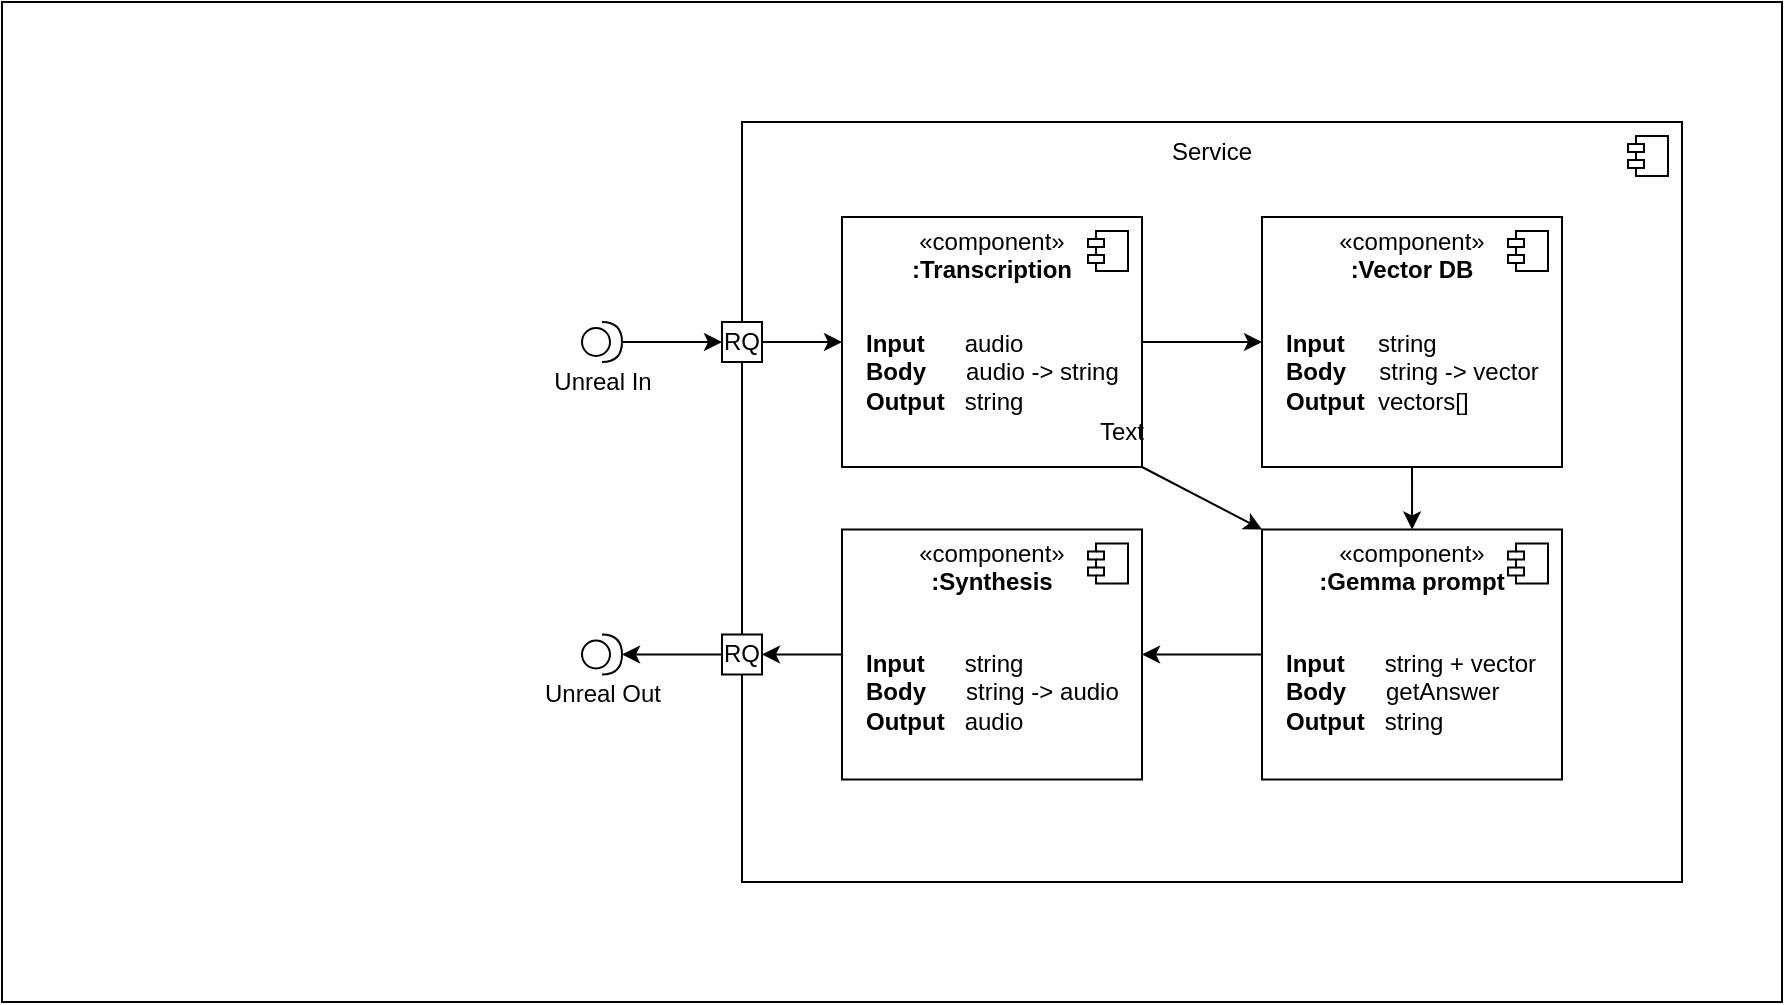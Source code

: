 <mxfile version="24.8.6">
  <diagram name="Page-1" id="5f0bae14-7c28-e335-631c-24af17079c00">
    <mxGraphModel dx="2774" dy="780" grid="1" gridSize="10" guides="1" tooltips="1" connect="1" arrows="1" fold="1" page="1" pageScale="1" pageWidth="1100" pageHeight="850" background="none" math="0" shadow="0">
      <root>
        <mxCell id="0" />
        <mxCell id="1" parent="0" />
        <mxCell id="a2tzq_wGkmX5_Wx_aX-q-1" value="" style="rounded=0;whiteSpace=wrap;html=1;" parent="1" vertex="1">
          <mxGeometry x="-300" y="20" width="890" height="500" as="geometry" />
        </mxCell>
        <mxCell id="4qVFse0KTavi1HOqDE_T-1" value="" style="html=1;dropTarget=0;whiteSpace=wrap;" parent="1" vertex="1">
          <mxGeometry x="70" y="80" width="470" height="380" as="geometry" />
        </mxCell>
        <mxCell id="4qVFse0KTavi1HOqDE_T-2" value="" style="shape=module;jettyWidth=8;jettyHeight=4;" parent="4qVFse0KTavi1HOqDE_T-1" vertex="1">
          <mxGeometry x="1" width="20" height="20" relative="1" as="geometry">
            <mxPoint x="-27" y="7" as="offset" />
          </mxGeometry>
        </mxCell>
        <mxCell id="uGzlzYweCg2cSBXO9FAN-8" style="edgeStyle=orthogonalEdgeStyle;rounded=0;orthogonalLoop=1;jettySize=auto;html=1;exitX=1;exitY=0.5;exitDx=0;exitDy=0;exitPerimeter=0;entryX=0;entryY=0.5;entryDx=0;entryDy=0;" parent="1" source="uGzlzYweCg2cSBXO9FAN-1" target="uGzlzYweCg2cSBXO9FAN-4" edge="1">
          <mxGeometry relative="1" as="geometry" />
        </mxCell>
        <mxCell id="uGzlzYweCg2cSBXO9FAN-1" value="Unreal In" style="shape=providedRequiredInterface;html=1;verticalLabelPosition=bottom;sketch=0;" parent="1" vertex="1">
          <mxGeometry x="-10" y="180" width="20" height="20" as="geometry" />
        </mxCell>
        <mxCell id="uGzlzYweCg2cSBXO9FAN-9" style="edgeStyle=orthogonalEdgeStyle;rounded=0;orthogonalLoop=1;jettySize=auto;html=1;exitX=1;exitY=0.5;exitDx=0;exitDy=0;entryX=0;entryY=0.5;entryDx=0;entryDy=0;" parent="1" source="uGzlzYweCg2cSBXO9FAN-4" target="uGzlzYweCg2cSBXO9FAN-5" edge="1">
          <mxGeometry relative="1" as="geometry" />
        </mxCell>
        <mxCell id="uGzlzYweCg2cSBXO9FAN-4" value="RQ" style="whiteSpace=wrap;html=1;aspect=fixed;" parent="1" vertex="1">
          <mxGeometry x="60" y="180" width="20" height="20" as="geometry" />
        </mxCell>
        <mxCell id="uGzlzYweCg2cSBXO9FAN-15" style="edgeStyle=orthogonalEdgeStyle;rounded=0;orthogonalLoop=1;jettySize=auto;html=1;exitX=1;exitY=0.5;exitDx=0;exitDy=0;entryX=0;entryY=0.5;entryDx=0;entryDy=0;" parent="1" source="uGzlzYweCg2cSBXO9FAN-5" edge="1">
          <mxGeometry relative="1" as="geometry">
            <mxPoint x="330" y="190" as="targetPoint" />
          </mxGeometry>
        </mxCell>
        <mxCell id="uGzlzYweCg2cSBXO9FAN-5" value="«component»&lt;br&gt;&lt;b&gt;:Transcription&lt;/b&gt;&lt;br&gt;&lt;br&gt;&lt;br&gt;&lt;div&gt;&lt;br&gt;&lt;/div&gt;&lt;div&gt;&lt;br&gt;&lt;/div&gt;&lt;div&gt;&lt;br&gt;&lt;/div&gt;&lt;div&gt;&lt;br&gt;&lt;/div&gt;" style="html=1;dropTarget=0;whiteSpace=wrap;" parent="1" vertex="1">
          <mxGeometry x="120" y="127.5" width="150" height="125" as="geometry" />
        </mxCell>
        <mxCell id="uGzlzYweCg2cSBXO9FAN-6" value="" style="shape=module;jettyWidth=8;jettyHeight=4;" parent="uGzlzYweCg2cSBXO9FAN-5" vertex="1">
          <mxGeometry x="1" width="20" height="20" relative="1" as="geometry">
            <mxPoint x="-27" y="7" as="offset" />
          </mxGeometry>
        </mxCell>
        <mxCell id="uGzlzYweCg2cSBXO9FAN-19" style="edgeStyle=orthogonalEdgeStyle;rounded=0;orthogonalLoop=1;jettySize=auto;html=1;exitX=0.5;exitY=1;exitDx=0;exitDy=0;" parent="1" edge="1">
          <mxGeometry relative="1" as="geometry">
            <mxPoint x="405" y="250" as="sourcePoint" />
            <mxPoint x="405.059" y="283.75" as="targetPoint" />
          </mxGeometry>
        </mxCell>
        <mxCell id="uGzlzYweCg2cSBXO9FAN-23" value="RQ" style="whiteSpace=wrap;html=1;aspect=fixed;" parent="1" vertex="1">
          <mxGeometry x="60" y="336.25" width="20" height="20" as="geometry" />
        </mxCell>
        <mxCell id="uGzlzYweCg2cSBXO9FAN-24" value="Unreal Out" style="shape=providedRequiredInterface;html=1;verticalLabelPosition=bottom;sketch=0;" parent="1" vertex="1">
          <mxGeometry x="-10" y="336.25" width="20" height="20" as="geometry" />
        </mxCell>
        <mxCell id="4qVFse0KTavi1HOqDE_T-12" style="edgeStyle=orthogonalEdgeStyle;rounded=0;orthogonalLoop=1;jettySize=auto;html=1;exitX=0;exitY=0.5;exitDx=0;exitDy=0;entryX=1;entryY=0.5;entryDx=0;entryDy=0;" parent="1" source="4qVFse0KTavi1HOqDE_T-3" target="uGzlzYweCg2cSBXO9FAN-23" edge="1">
          <mxGeometry relative="1" as="geometry" />
        </mxCell>
        <mxCell id="4qVFse0KTavi1HOqDE_T-3" value="«component»&lt;br&gt;&lt;b&gt;:Synthesis&lt;/b&gt;&lt;div&gt;&lt;b&gt;&lt;br&gt;&lt;/b&gt;&lt;/div&gt;&lt;div&gt;&lt;b&gt;&lt;br&gt;&lt;/b&gt;&lt;/div&gt;&lt;div&gt;&lt;b&gt;&lt;br&gt;&lt;/b&gt;&lt;/div&gt;&lt;div&gt;&lt;b&gt;&lt;br&gt;&lt;/b&gt;&lt;/div&gt;&lt;div&gt;&lt;b&gt;&lt;br&gt;&lt;/b&gt;&lt;/div&gt;&lt;div&gt;&lt;br&gt;&lt;/div&gt;" style="html=1;dropTarget=0;whiteSpace=wrap;" parent="1" vertex="1">
          <mxGeometry x="120" y="283.75" width="150" height="125" as="geometry" />
        </mxCell>
        <mxCell id="4qVFse0KTavi1HOqDE_T-4" value="" style="shape=module;jettyWidth=8;jettyHeight=4;" parent="4qVFse0KTavi1HOqDE_T-3" vertex="1">
          <mxGeometry x="1" width="20" height="20" relative="1" as="geometry">
            <mxPoint x="-27" y="7" as="offset" />
          </mxGeometry>
        </mxCell>
        <mxCell id="4qVFse0KTavi1HOqDE_T-9" style="edgeStyle=orthogonalEdgeStyle;rounded=0;orthogonalLoop=1;jettySize=auto;html=1;exitX=0;exitY=0.5;exitDx=0;exitDy=0;entryX=1;entryY=0.5;entryDx=0;entryDy=0;" parent="1" source="4qVFse0KTavi1HOqDE_T-5" target="4qVFse0KTavi1HOqDE_T-3" edge="1">
          <mxGeometry relative="1" as="geometry" />
        </mxCell>
        <mxCell id="4qVFse0KTavi1HOqDE_T-5" value="«component»&lt;br&gt;&lt;b&gt;:Gemma prompt&lt;/b&gt;&lt;div&gt;&lt;b&gt;&lt;br&gt;&lt;/b&gt;&lt;/div&gt;&lt;div&gt;&lt;b&gt;&lt;br&gt;&lt;/b&gt;&lt;/div&gt;&lt;div&gt;&lt;b&gt;&lt;br&gt;&lt;/b&gt;&lt;/div&gt;&lt;div&gt;&lt;b&gt;&lt;br&gt;&lt;/b&gt;&lt;/div&gt;&lt;div&gt;&lt;b&gt;&lt;br&gt;&lt;/b&gt;&lt;/div&gt;&lt;div&gt;&lt;b&gt;&lt;br&gt;&lt;/b&gt;&lt;/div&gt;" style="html=1;dropTarget=0;whiteSpace=wrap;" parent="1" vertex="1">
          <mxGeometry x="330" y="283.75" width="150" height="125" as="geometry" />
        </mxCell>
        <mxCell id="4qVFse0KTavi1HOqDE_T-6" value="" style="shape=module;jettyWidth=8;jettyHeight=4;" parent="4qVFse0KTavi1HOqDE_T-5" vertex="1">
          <mxGeometry x="1" width="20" height="20" relative="1" as="geometry">
            <mxPoint x="-27" y="7" as="offset" />
          </mxGeometry>
        </mxCell>
        <mxCell id="4qVFse0KTavi1HOqDE_T-7" value="«component»&lt;br&gt;&lt;b&gt;:Vector DB&lt;/b&gt;&lt;br&gt;&lt;div&gt;&lt;b&gt;&lt;br&gt;&lt;/b&gt;&lt;/div&gt;&lt;div&gt;&lt;b&gt;&lt;br&gt;&lt;/b&gt;&lt;/div&gt;&lt;div&gt;&lt;b&gt;&lt;br&gt;&lt;/b&gt;&lt;/div&gt;&lt;div&gt;&lt;b&gt;&lt;br&gt;&lt;/b&gt;&lt;/div&gt;&lt;div&gt;&lt;b&gt;&lt;br&gt;&lt;/b&gt;&lt;/div&gt;&lt;div&gt;&lt;b&gt;&lt;br&gt;&lt;/b&gt;&lt;/div&gt;" style="html=1;dropTarget=0;whiteSpace=wrap;" parent="1" vertex="1">
          <mxGeometry x="330" y="127.5" width="150" height="125" as="geometry" />
        </mxCell>
        <mxCell id="4qVFse0KTavi1HOqDE_T-8" value="" style="shape=module;jettyWidth=8;jettyHeight=4;" parent="4qVFse0KTavi1HOqDE_T-7" vertex="1">
          <mxGeometry x="1" width="20" height="20" relative="1" as="geometry">
            <mxPoint x="-27" y="7" as="offset" />
          </mxGeometry>
        </mxCell>
        <mxCell id="4qVFse0KTavi1HOqDE_T-13" style="edgeStyle=orthogonalEdgeStyle;rounded=0;orthogonalLoop=1;jettySize=auto;html=1;exitX=0;exitY=0.5;exitDx=0;exitDy=0;entryX=1;entryY=0.5;entryDx=0;entryDy=0;entryPerimeter=0;" parent="1" source="uGzlzYweCg2cSBXO9FAN-23" target="uGzlzYweCg2cSBXO9FAN-24" edge="1">
          <mxGeometry relative="1" as="geometry" />
        </mxCell>
        <mxCell id="4qVFse0KTavi1HOqDE_T-16" value="&lt;b&gt;Input&amp;nbsp;&lt;/b&gt;&amp;nbsp; &amp;nbsp; &amp;nbsp;audio&lt;br&gt;&lt;b&gt;Body&lt;/b&gt;&amp;nbsp; &amp;nbsp; &amp;nbsp; audio -&amp;gt; string&lt;br&gt;&lt;div style=&quot;&quot;&gt;&lt;span style=&quot;background-color: initial;&quot;&gt;&lt;b&gt;Output&lt;/b&gt;&amp;nbsp; &amp;nbsp;string&lt;/span&gt;&lt;/div&gt;" style="text;html=1;align=left;verticalAlign=middle;whiteSpace=wrap;rounded=0;" parent="1" vertex="1">
          <mxGeometry x="130" y="170" width="130" height="70" as="geometry" />
        </mxCell>
        <mxCell id="4qVFse0KTavi1HOqDE_T-17" value="&lt;b&gt;Input&amp;nbsp;&lt;/b&gt;&amp;nbsp; &amp;nbsp; string&lt;br&gt;&lt;b&gt;Body&lt;/b&gt;&amp;nbsp; &amp;nbsp; &amp;nbsp;string -&amp;gt; vector&lt;br&gt;&lt;div style=&quot;&quot;&gt;&lt;span style=&quot;background-color: initial;&quot;&gt;&lt;b&gt;Output&lt;/b&gt;&amp;nbsp; vectors[]&amp;nbsp;&lt;/span&gt;&lt;/div&gt;" style="text;html=1;align=left;verticalAlign=middle;whiteSpace=wrap;rounded=0;" parent="1" vertex="1">
          <mxGeometry x="340" y="170" width="130" height="70" as="geometry" />
        </mxCell>
        <mxCell id="4qVFse0KTavi1HOqDE_T-18" value="&lt;b&gt;Input&amp;nbsp;&lt;/b&gt;&amp;nbsp; &amp;nbsp; &amp;nbsp;string + vector&lt;br&gt;&lt;b&gt;Body&lt;/b&gt;&amp;nbsp; &amp;nbsp; &amp;nbsp; getAnswer&lt;br&gt;&lt;div style=&quot;&quot;&gt;&lt;span style=&quot;background-color: initial;&quot;&gt;&lt;b&gt;Output&lt;/b&gt;&amp;nbsp; &amp;nbsp;string&lt;/span&gt;&lt;/div&gt;" style="text;html=1;align=left;verticalAlign=middle;whiteSpace=wrap;rounded=0;" parent="1" vertex="1">
          <mxGeometry x="340" y="330" width="130" height="70" as="geometry" />
        </mxCell>
        <mxCell id="4qVFse0KTavi1HOqDE_T-19" value="&lt;b&gt;Input&amp;nbsp;&lt;/b&gt;&amp;nbsp; &amp;nbsp; &amp;nbsp;string&lt;br&gt;&lt;b&gt;Body&lt;/b&gt;&amp;nbsp; &amp;nbsp; &amp;nbsp; string -&amp;gt; audio&lt;br&gt;&lt;div style=&quot;&quot;&gt;&lt;span style=&quot;background-color: initial;&quot;&gt;&lt;b&gt;Output&lt;/b&gt;&amp;nbsp; &amp;nbsp;audio&lt;/span&gt;&lt;/div&gt;" style="text;html=1;align=left;verticalAlign=middle;whiteSpace=wrap;rounded=0;" parent="1" vertex="1">
          <mxGeometry x="130" y="330" width="130" height="70" as="geometry" />
        </mxCell>
        <mxCell id="4qVFse0KTavi1HOqDE_T-22" value="" style="endArrow=classic;html=1;rounded=0;exitX=1;exitY=1;exitDx=0;exitDy=0;entryX=0;entryY=0;entryDx=0;entryDy=0;" parent="1" source="uGzlzYweCg2cSBXO9FAN-5" target="4qVFse0KTavi1HOqDE_T-5" edge="1">
          <mxGeometry width="50" height="50" relative="1" as="geometry">
            <mxPoint x="470" y="340" as="sourcePoint" />
            <mxPoint x="520" y="290" as="targetPoint" />
          </mxGeometry>
        </mxCell>
        <mxCell id="Jrz9xB-SIgG-pmvv1Rud-1" value="Text" style="text;html=1;align=center;verticalAlign=middle;whiteSpace=wrap;rounded=0;" vertex="1" parent="1">
          <mxGeometry x="230" y="220" width="60" height="30" as="geometry" />
        </mxCell>
        <mxCell id="Jrz9xB-SIgG-pmvv1Rud-2" value="Service" style="text;html=1;align=center;verticalAlign=middle;whiteSpace=wrap;rounded=0;" vertex="1" parent="1">
          <mxGeometry x="275" y="80" width="60" height="30" as="geometry" />
        </mxCell>
      </root>
    </mxGraphModel>
  </diagram>
</mxfile>
